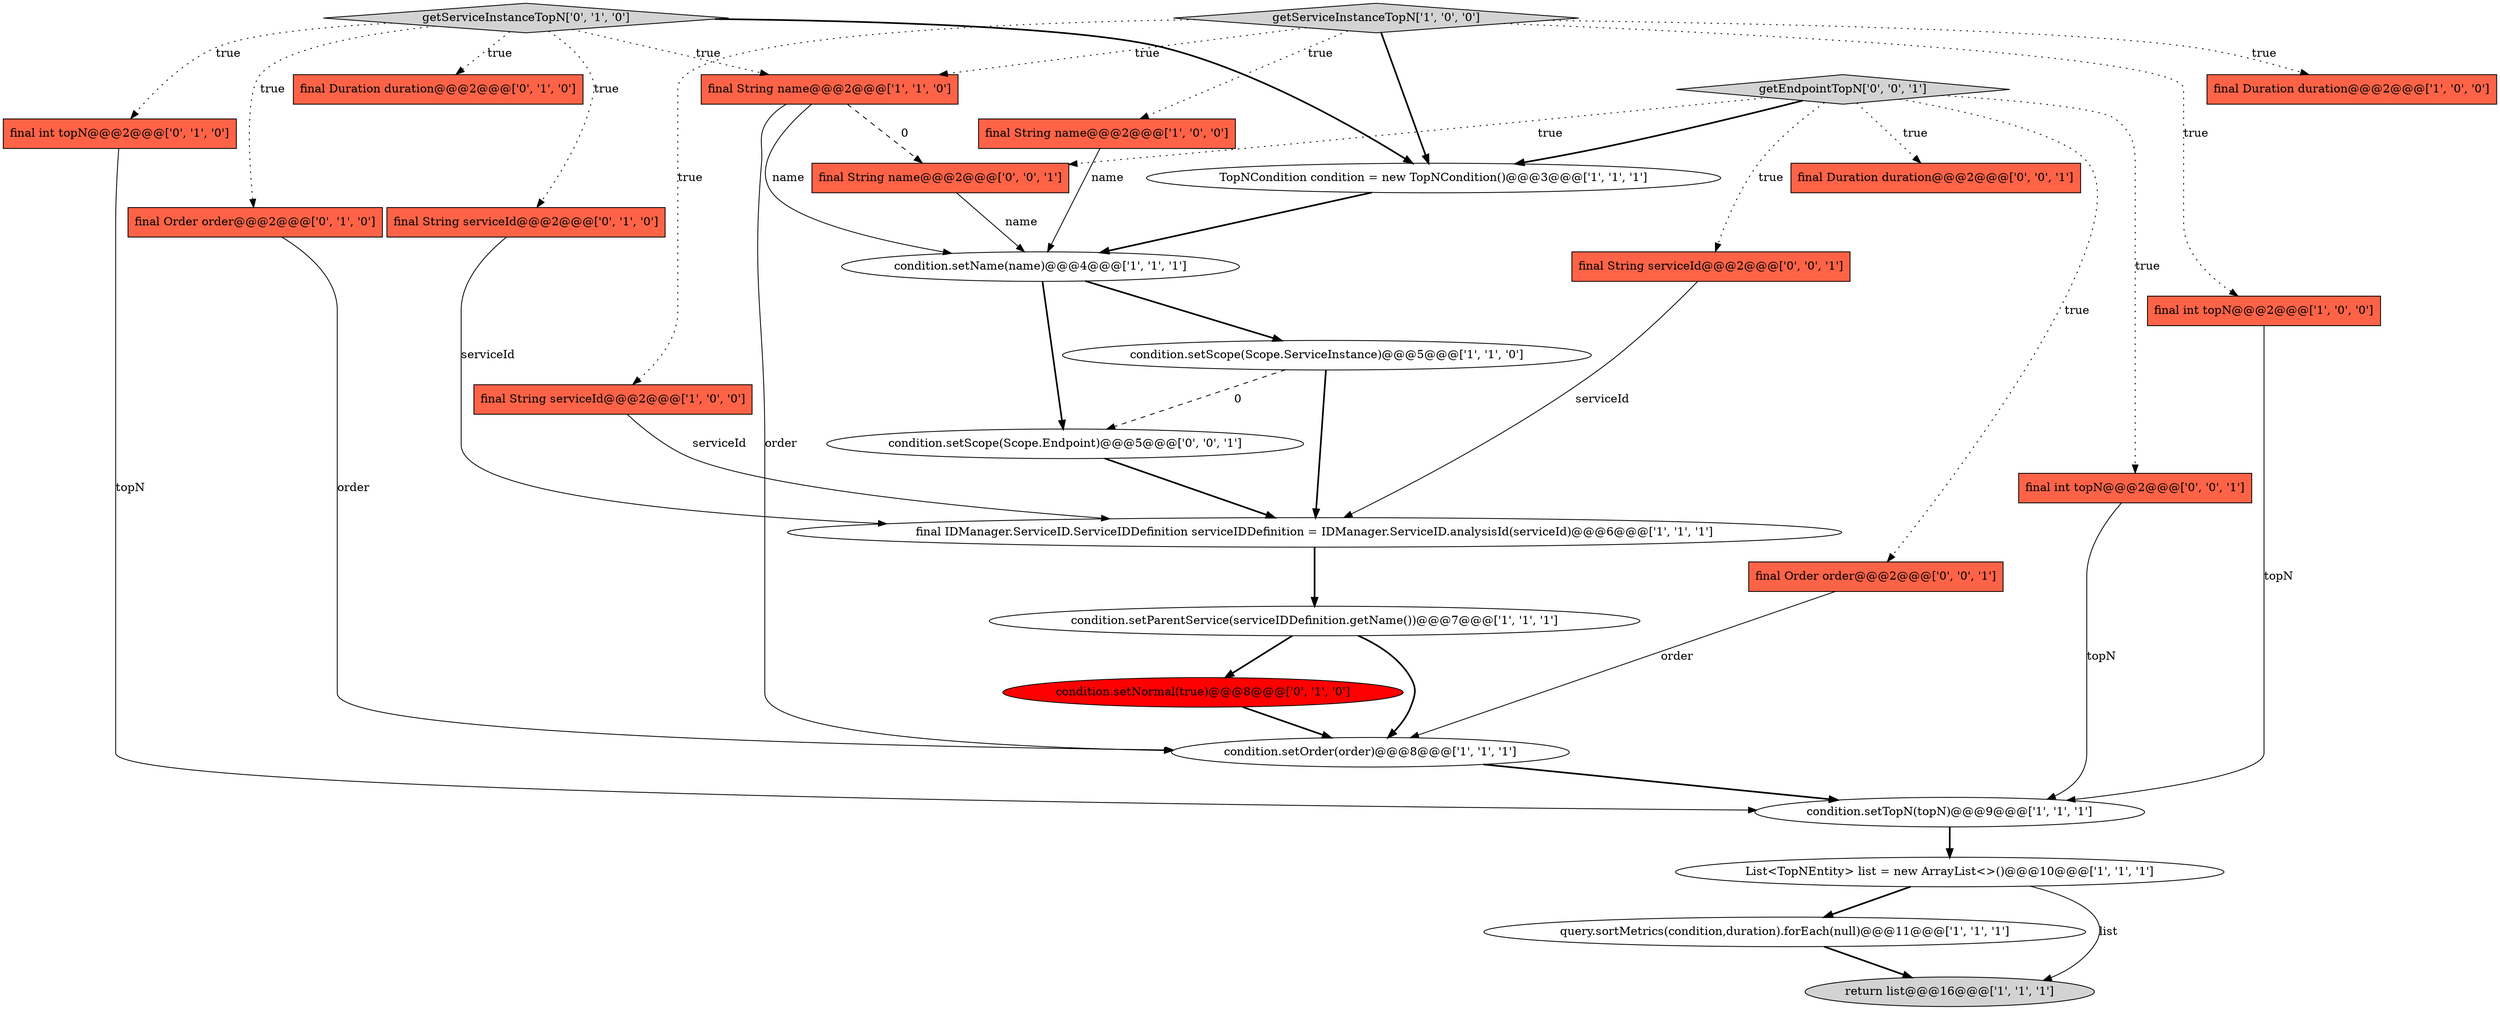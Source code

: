 digraph {
4 [style = filled, label = "condition.setTopN(topN)@@@9@@@['1', '1', '1']", fillcolor = white, shape = ellipse image = "AAA0AAABBB1BBB"];
0 [style = filled, label = "query.sortMetrics(condition,duration).forEach(null)@@@11@@@['1', '1', '1']", fillcolor = white, shape = ellipse image = "AAA0AAABBB1BBB"];
3 [style = filled, label = "final Duration duration@@@2@@@['1', '0', '0']", fillcolor = tomato, shape = box image = "AAA0AAABBB1BBB"];
27 [style = filled, label = "condition.setScope(Scope.Endpoint)@@@5@@@['0', '0', '1']", fillcolor = white, shape = ellipse image = "AAA0AAABBB3BBB"];
15 [style = filled, label = "List<TopNEntity> list = new ArrayList<>()@@@10@@@['1', '1', '1']", fillcolor = white, shape = ellipse image = "AAA0AAABBB1BBB"];
19 [style = filled, label = "final int topN@@@2@@@['0', '1', '0']", fillcolor = tomato, shape = box image = "AAA0AAABBB2BBB"];
5 [style = filled, label = "condition.setOrder(order)@@@8@@@['1', '1', '1']", fillcolor = white, shape = ellipse image = "AAA0AAABBB1BBB"];
2 [style = filled, label = "final int topN@@@2@@@['1', '0', '0']", fillcolor = tomato, shape = box image = "AAA0AAABBB1BBB"];
6 [style = filled, label = "final String name@@@2@@@['1', '0', '0']", fillcolor = tomato, shape = box image = "AAA0AAABBB1BBB"];
14 [style = filled, label = "TopNCondition condition = new TopNCondition()@@@3@@@['1', '1', '1']", fillcolor = white, shape = ellipse image = "AAA0AAABBB1BBB"];
18 [style = filled, label = "final Order order@@@2@@@['0', '1', '0']", fillcolor = tomato, shape = box image = "AAA0AAABBB2BBB"];
24 [style = filled, label = "final String serviceId@@@2@@@['0', '0', '1']", fillcolor = tomato, shape = box image = "AAA0AAABBB3BBB"];
9 [style = filled, label = "condition.setParentService(serviceIDDefinition.getName())@@@7@@@['1', '1', '1']", fillcolor = white, shape = ellipse image = "AAA0AAABBB1BBB"];
26 [style = filled, label = "final String name@@@2@@@['0', '0', '1']", fillcolor = tomato, shape = box image = "AAA0AAABBB3BBB"];
28 [style = filled, label = "getEndpointTopN['0', '0', '1']", fillcolor = lightgray, shape = diamond image = "AAA0AAABBB3BBB"];
12 [style = filled, label = "final String name@@@2@@@['1', '1', '0']", fillcolor = tomato, shape = box image = "AAA0AAABBB1BBB"];
21 [style = filled, label = "final String serviceId@@@2@@@['0', '1', '0']", fillcolor = tomato, shape = box image = "AAA0AAABBB2BBB"];
13 [style = filled, label = "condition.setScope(Scope.ServiceInstance)@@@5@@@['1', '1', '0']", fillcolor = white, shape = ellipse image = "AAA0AAABBB1BBB"];
23 [style = filled, label = "final int topN@@@2@@@['0', '0', '1']", fillcolor = tomato, shape = box image = "AAA0AAABBB3BBB"];
8 [style = filled, label = "final String serviceId@@@2@@@['1', '0', '0']", fillcolor = tomato, shape = box image = "AAA0AAABBB1BBB"];
7 [style = filled, label = "return list@@@16@@@['1', '1', '1']", fillcolor = lightgray, shape = ellipse image = "AAA0AAABBB1BBB"];
1 [style = filled, label = "condition.setName(name)@@@4@@@['1', '1', '1']", fillcolor = white, shape = ellipse image = "AAA0AAABBB1BBB"];
10 [style = filled, label = "getServiceInstanceTopN['1', '0', '0']", fillcolor = lightgray, shape = diamond image = "AAA0AAABBB1BBB"];
16 [style = filled, label = "getServiceInstanceTopN['0', '1', '0']", fillcolor = lightgray, shape = diamond image = "AAA0AAABBB2BBB"];
17 [style = filled, label = "condition.setNormal(true)@@@8@@@['0', '1', '0']", fillcolor = red, shape = ellipse image = "AAA1AAABBB2BBB"];
25 [style = filled, label = "final Order order@@@2@@@['0', '0', '1']", fillcolor = tomato, shape = box image = "AAA0AAABBB3BBB"];
11 [style = filled, label = "final IDManager.ServiceID.ServiceIDDefinition serviceIDDefinition = IDManager.ServiceID.analysisId(serviceId)@@@6@@@['1', '1', '1']", fillcolor = white, shape = ellipse image = "AAA0AAABBB1BBB"];
22 [style = filled, label = "final Duration duration@@@2@@@['0', '0', '1']", fillcolor = tomato, shape = box image = "AAA0AAABBB3BBB"];
20 [style = filled, label = "final Duration duration@@@2@@@['0', '1', '0']", fillcolor = tomato, shape = box image = "AAA0AAABBB2BBB"];
23->4 [style = solid, label="topN"];
16->19 [style = dotted, label="true"];
10->8 [style = dotted, label="true"];
17->5 [style = bold, label=""];
10->6 [style = dotted, label="true"];
10->12 [style = dotted, label="true"];
16->12 [style = dotted, label="true"];
10->14 [style = bold, label=""];
16->18 [style = dotted, label="true"];
28->25 [style = dotted, label="true"];
12->1 [style = solid, label="name"];
4->15 [style = bold, label=""];
1->27 [style = bold, label=""];
8->11 [style = solid, label="serviceId"];
10->3 [style = dotted, label="true"];
16->20 [style = dotted, label="true"];
9->17 [style = bold, label=""];
12->5 [style = solid, label="order"];
11->9 [style = bold, label=""];
21->11 [style = solid, label="serviceId"];
13->11 [style = bold, label=""];
1->13 [style = bold, label=""];
25->5 [style = solid, label="order"];
14->1 [style = bold, label=""];
28->14 [style = bold, label=""];
15->7 [style = solid, label="list"];
0->7 [style = bold, label=""];
24->11 [style = solid, label="serviceId"];
12->26 [style = dashed, label="0"];
28->24 [style = dotted, label="true"];
2->4 [style = solid, label="topN"];
13->27 [style = dashed, label="0"];
27->11 [style = bold, label=""];
10->2 [style = dotted, label="true"];
15->0 [style = bold, label=""];
28->26 [style = dotted, label="true"];
5->4 [style = bold, label=""];
28->22 [style = dotted, label="true"];
26->1 [style = solid, label="name"];
18->5 [style = solid, label="order"];
9->5 [style = bold, label=""];
28->23 [style = dotted, label="true"];
16->14 [style = bold, label=""];
16->21 [style = dotted, label="true"];
19->4 [style = solid, label="topN"];
6->1 [style = solid, label="name"];
}
